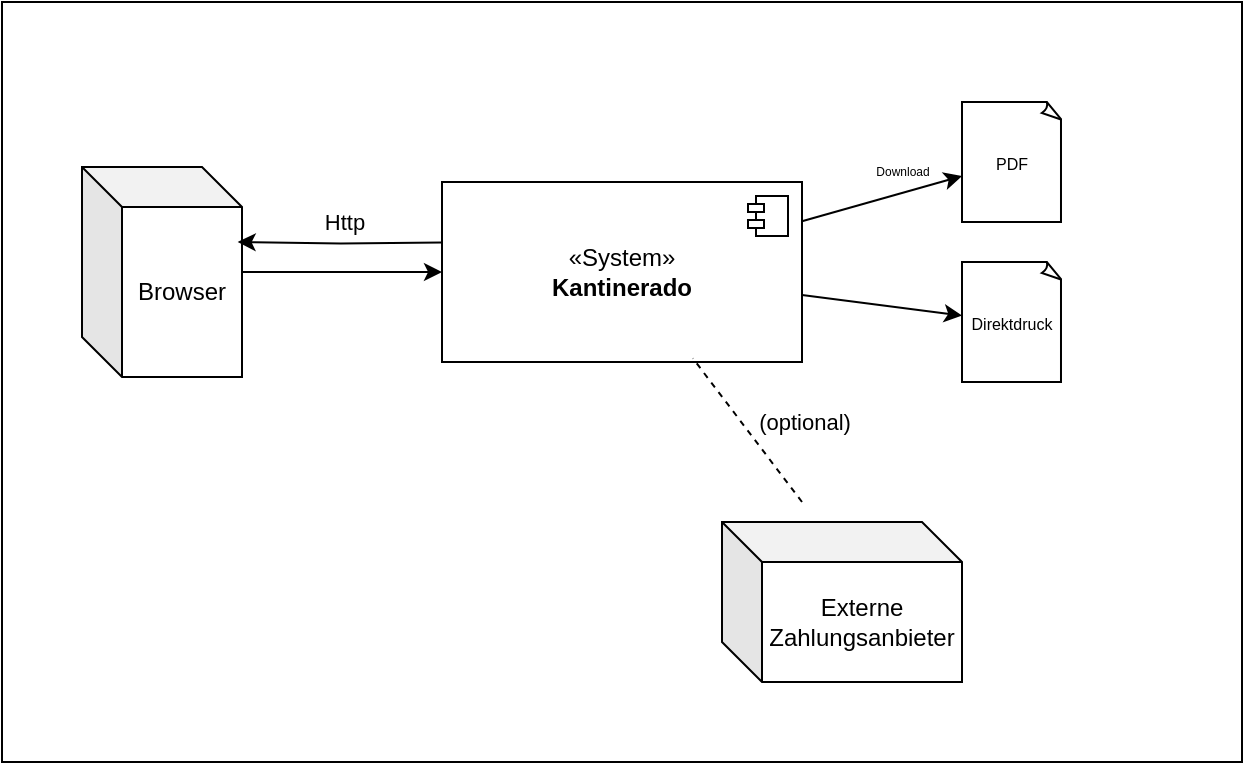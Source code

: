 <mxfile version="22.1.18" type="device">
  <diagram name="Seite-1" id="23MRz16cfzoXieUq-R6g">
    <mxGraphModel dx="1674" dy="958" grid="1" gridSize="10" guides="1" tooltips="1" connect="1" arrows="1" fold="1" page="1" pageScale="1" pageWidth="827" pageHeight="1169" math="0" shadow="0">
      <root>
        <mxCell id="0" />
        <mxCell id="1" parent="0" />
        <mxCell id="91nenJE4Ufh3_1_eLQ6r-1" value="" style="rounded=0;whiteSpace=wrap;html=1;" vertex="1" parent="1">
          <mxGeometry x="110" y="40" width="620" height="380" as="geometry" />
        </mxCell>
        <mxCell id="P1zn6FIA8qhAu7OwvEEA-7" value="«System»&lt;br&gt;&lt;b&gt;Kantinerado&lt;/b&gt;" style="html=1;dropTarget=0;whiteSpace=wrap;" parent="1" vertex="1">
          <mxGeometry x="330" y="130" width="180" height="90" as="geometry" />
        </mxCell>
        <mxCell id="P1zn6FIA8qhAu7OwvEEA-8" value="" style="shape=module;jettyWidth=8;jettyHeight=4;" parent="P1zn6FIA8qhAu7OwvEEA-7" vertex="1">
          <mxGeometry x="1" width="20" height="20" relative="1" as="geometry">
            <mxPoint x="-27" y="7" as="offset" />
          </mxGeometry>
        </mxCell>
        <mxCell id="P1zn6FIA8qhAu7OwvEEA-15" style="edgeStyle=orthogonalEdgeStyle;rounded=0;orthogonalLoop=1;jettySize=auto;html=1;entryX=0;entryY=0.5;entryDx=0;entryDy=0;" parent="1" source="P1zn6FIA8qhAu7OwvEEA-14" target="P1zn6FIA8qhAu7OwvEEA-7" edge="1">
          <mxGeometry relative="1" as="geometry" />
        </mxCell>
        <mxCell id="P1zn6FIA8qhAu7OwvEEA-16" value="Http" style="edgeLabel;html=1;align=center;verticalAlign=middle;resizable=0;points=[];" parent="P1zn6FIA8qhAu7OwvEEA-15" vertex="1" connectable="0">
          <mxGeometry x="0.345" y="2" relative="1" as="geometry">
            <mxPoint x="-17" y="-23" as="offset" />
          </mxGeometry>
        </mxCell>
        <mxCell id="P1zn6FIA8qhAu7OwvEEA-14" value="Browser" style="shape=cube;whiteSpace=wrap;html=1;boundedLbl=1;backgroundOutline=1;darkOpacity=0.05;darkOpacity2=0.1;" parent="1" vertex="1">
          <mxGeometry x="150" y="122.5" width="80" height="105" as="geometry" />
        </mxCell>
        <mxCell id="P1zn6FIA8qhAu7OwvEEA-18" value="Externe Zahlungsanbieter" style="shape=cube;whiteSpace=wrap;html=1;boundedLbl=1;backgroundOutline=1;darkOpacity=0.05;darkOpacity2=0.1;" parent="1" vertex="1">
          <mxGeometry x="470" y="300" width="120" height="80" as="geometry" />
        </mxCell>
        <mxCell id="P1zn6FIA8qhAu7OwvEEA-19" value="" style="endArrow=none;dashed=1;html=1;rounded=0;entryX=0.697;entryY=0.98;entryDx=0;entryDy=0;entryPerimeter=0;" parent="1" target="P1zn6FIA8qhAu7OwvEEA-7" edge="1">
          <mxGeometry width="50" height="50" relative="1" as="geometry">
            <mxPoint x="510" y="290" as="sourcePoint" />
            <mxPoint x="460" y="290" as="targetPoint" />
          </mxGeometry>
        </mxCell>
        <mxCell id="P1zn6FIA8qhAu7OwvEEA-20" value="(optional)" style="edgeLabel;html=1;align=center;verticalAlign=middle;resizable=0;points=[];" parent="P1zn6FIA8qhAu7OwvEEA-19" vertex="1" connectable="0">
          <mxGeometry x="0.508" y="-3" relative="1" as="geometry">
            <mxPoint x="39" y="16" as="offset" />
          </mxGeometry>
        </mxCell>
        <mxCell id="P1zn6FIA8qhAu7OwvEEA-21" style="edgeStyle=orthogonalEdgeStyle;rounded=0;orthogonalLoop=1;jettySize=auto;html=1;entryX=0.973;entryY=0.497;entryDx=0;entryDy=0;entryPerimeter=0;" parent="1" edge="1">
          <mxGeometry relative="1" as="geometry">
            <mxPoint x="330" y="160.31" as="sourcePoint" />
            <mxPoint x="227.84" y="159.995" as="targetPoint" />
          </mxGeometry>
        </mxCell>
        <mxCell id="P1zn6FIA8qhAu7OwvEEA-24" value="&lt;font style=&quot;font-size: 8px;&quot;&gt;PDF&lt;/font&gt;" style="whiteSpace=wrap;html=1;shape=mxgraph.basic.document" parent="1" vertex="1">
          <mxGeometry x="590" y="90" width="50" height="60" as="geometry" />
        </mxCell>
        <mxCell id="P1zn6FIA8qhAu7OwvEEA-25" value="&lt;font style=&quot;font-size: 8px;&quot;&gt;Direktdruck&lt;/font&gt;" style="whiteSpace=wrap;html=1;shape=mxgraph.basic.document" parent="1" vertex="1">
          <mxGeometry x="590" y="170" width="50" height="60" as="geometry" />
        </mxCell>
        <mxCell id="P1zn6FIA8qhAu7OwvEEA-27" value="" style="endArrow=classic;html=1;rounded=0;" parent="1" source="P1zn6FIA8qhAu7OwvEEA-7" target="P1zn6FIA8qhAu7OwvEEA-24" edge="1">
          <mxGeometry width="50" height="50" relative="1" as="geometry">
            <mxPoint x="450" y="220" as="sourcePoint" />
            <mxPoint x="500" y="170" as="targetPoint" />
          </mxGeometry>
        </mxCell>
        <mxCell id="P1zn6FIA8qhAu7OwvEEA-29" value="&lt;font style=&quot;font-size: 6px;&quot;&gt;Download&lt;/font&gt;" style="edgeLabel;html=1;align=center;verticalAlign=middle;resizable=0;points=[];" parent="P1zn6FIA8qhAu7OwvEEA-27" vertex="1" connectable="0">
          <mxGeometry x="-0.192" y="-1" relative="1" as="geometry">
            <mxPoint x="17" y="-19" as="offset" />
          </mxGeometry>
        </mxCell>
        <mxCell id="P1zn6FIA8qhAu7OwvEEA-28" value="" style="endArrow=classic;html=1;rounded=0;" parent="1" source="P1zn6FIA8qhAu7OwvEEA-7" target="P1zn6FIA8qhAu7OwvEEA-25" edge="1">
          <mxGeometry width="50" height="50" relative="1" as="geometry">
            <mxPoint x="450" y="220" as="sourcePoint" />
            <mxPoint x="500" y="170" as="targetPoint" />
          </mxGeometry>
        </mxCell>
      </root>
    </mxGraphModel>
  </diagram>
</mxfile>
